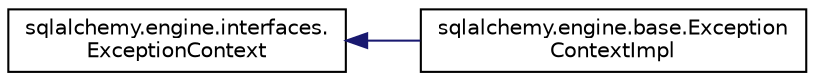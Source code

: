 digraph "Graphical Class Hierarchy"
{
 // LATEX_PDF_SIZE
  edge [fontname="Helvetica",fontsize="10",labelfontname="Helvetica",labelfontsize="10"];
  node [fontname="Helvetica",fontsize="10",shape=record];
  rankdir="LR";
  Node0 [label="sqlalchemy.engine.interfaces.\lExceptionContext",height=0.2,width=0.4,color="black", fillcolor="white", style="filled",URL="$classsqlalchemy_1_1engine_1_1interfaces_1_1ExceptionContext.html",tooltip=" "];
  Node0 -> Node1 [dir="back",color="midnightblue",fontsize="10",style="solid",fontname="Helvetica"];
  Node1 [label="sqlalchemy.engine.base.Exception\lContextImpl",height=0.2,width=0.4,color="black", fillcolor="white", style="filled",URL="$classsqlalchemy_1_1engine_1_1base_1_1ExceptionContextImpl.html",tooltip=" "];
}
